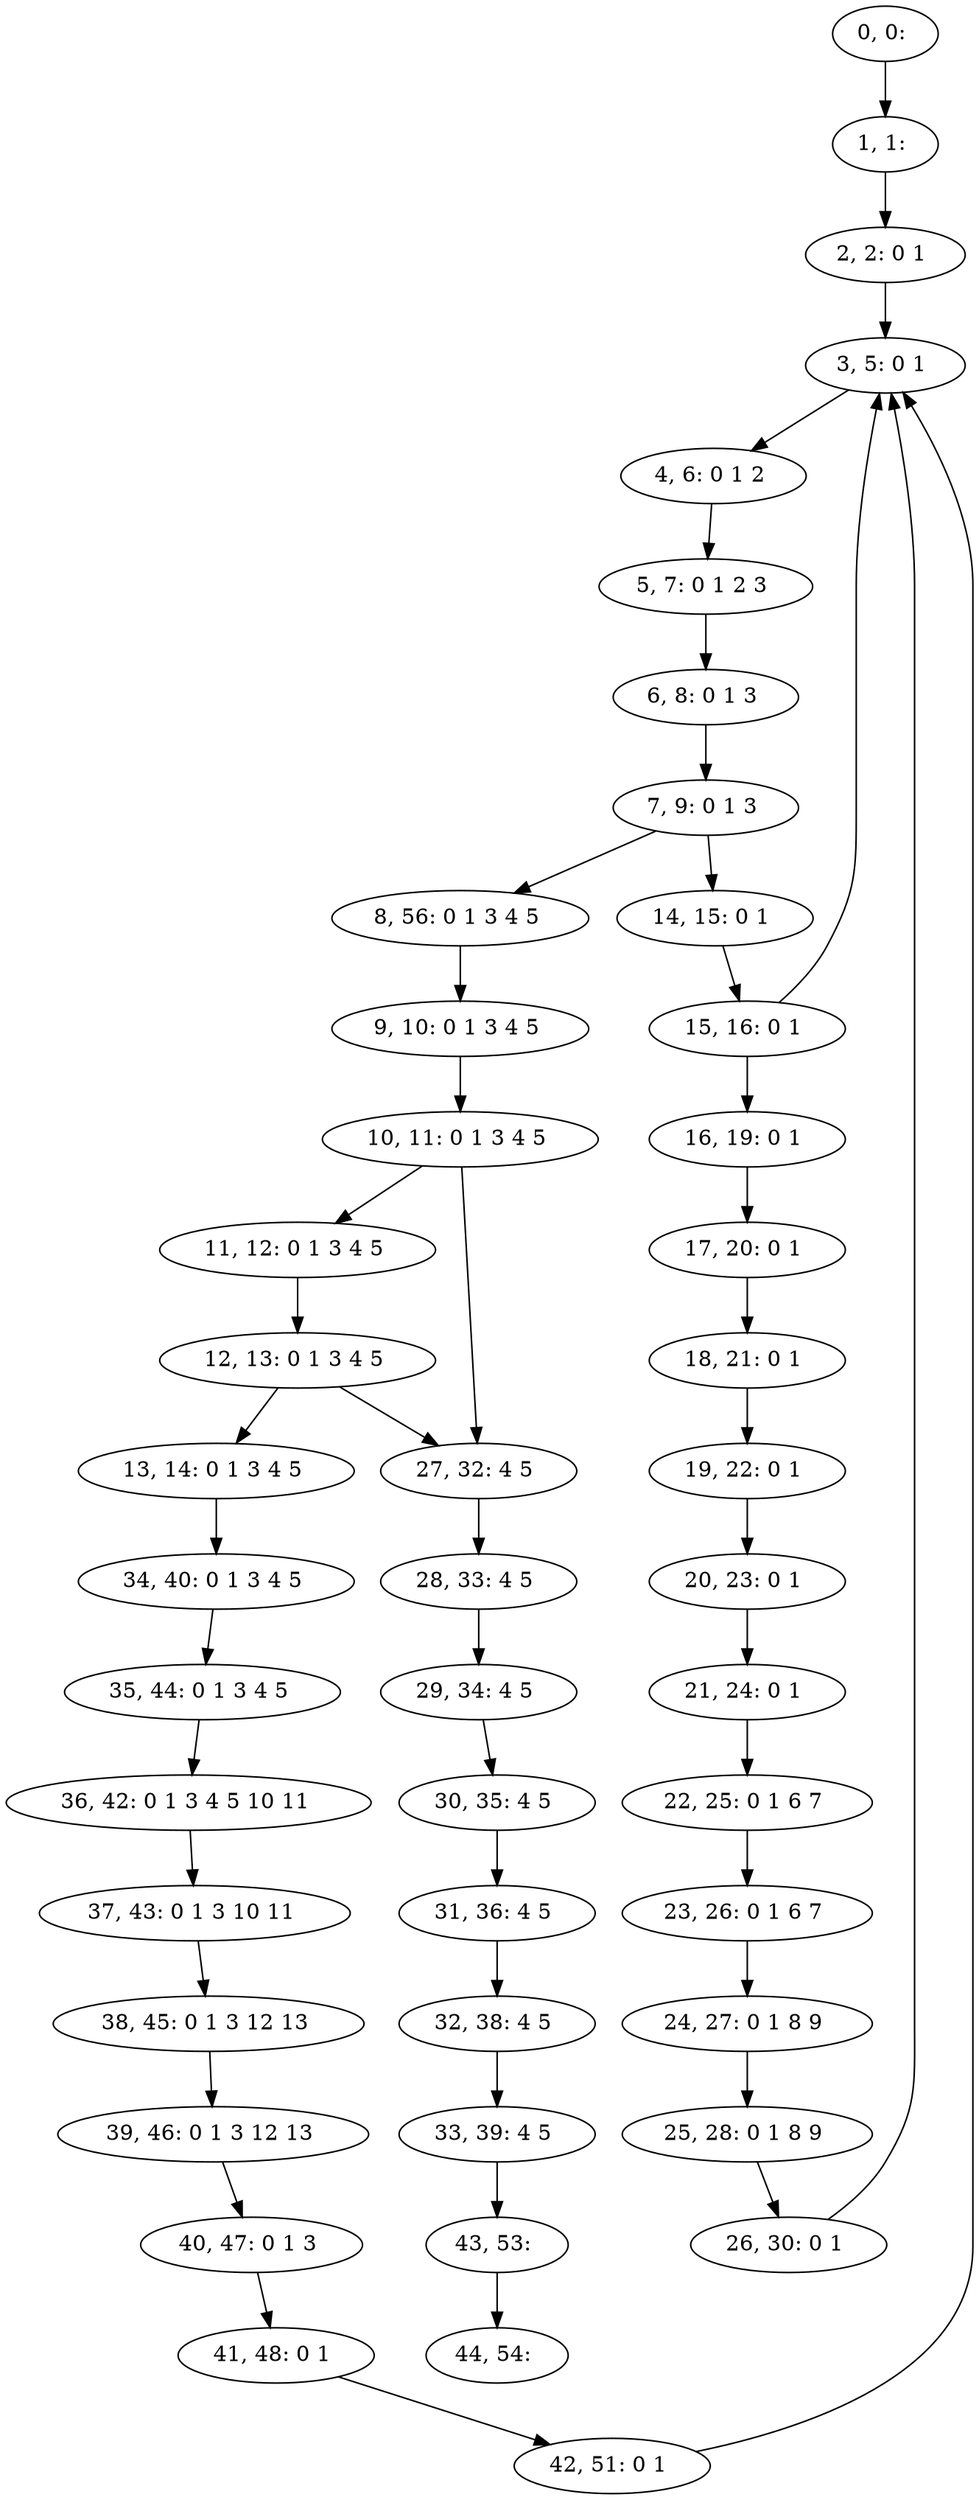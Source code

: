 digraph G {
0[label="0, 0: "];
1[label="1, 1: "];
2[label="2, 2: 0 1 "];
3[label="3, 5: 0 1 "];
4[label="4, 6: 0 1 2 "];
5[label="5, 7: 0 1 2 3 "];
6[label="6, 8: 0 1 3 "];
7[label="7, 9: 0 1 3 "];
8[label="8, 56: 0 1 3 4 5 "];
9[label="9, 10: 0 1 3 4 5 "];
10[label="10, 11: 0 1 3 4 5 "];
11[label="11, 12: 0 1 3 4 5 "];
12[label="12, 13: 0 1 3 4 5 "];
13[label="13, 14: 0 1 3 4 5 "];
14[label="14, 15: 0 1 "];
15[label="15, 16: 0 1 "];
16[label="16, 19: 0 1 "];
17[label="17, 20: 0 1 "];
18[label="18, 21: 0 1 "];
19[label="19, 22: 0 1 "];
20[label="20, 23: 0 1 "];
21[label="21, 24: 0 1 "];
22[label="22, 25: 0 1 6 7 "];
23[label="23, 26: 0 1 6 7 "];
24[label="24, 27: 0 1 8 9 "];
25[label="25, 28: 0 1 8 9 "];
26[label="26, 30: 0 1 "];
27[label="27, 32: 4 5 "];
28[label="28, 33: 4 5 "];
29[label="29, 34: 4 5 "];
30[label="30, 35: 4 5 "];
31[label="31, 36: 4 5 "];
32[label="32, 38: 4 5 "];
33[label="33, 39: 4 5 "];
34[label="34, 40: 0 1 3 4 5 "];
35[label="35, 44: 0 1 3 4 5 "];
36[label="36, 42: 0 1 3 4 5 10 11 "];
37[label="37, 43: 0 1 3 10 11 "];
38[label="38, 45: 0 1 3 12 13 "];
39[label="39, 46: 0 1 3 12 13 "];
40[label="40, 47: 0 1 3 "];
41[label="41, 48: 0 1 "];
42[label="42, 51: 0 1 "];
43[label="43, 53: "];
44[label="44, 54: "];
0->1 ;
1->2 ;
2->3 ;
3->4 ;
4->5 ;
5->6 ;
6->7 ;
7->8 ;
7->14 ;
8->9 ;
9->10 ;
10->11 ;
10->27 ;
11->12 ;
12->13 ;
12->27 ;
13->34 ;
14->15 ;
15->16 ;
15->3 ;
16->17 ;
17->18 ;
18->19 ;
19->20 ;
20->21 ;
21->22 ;
22->23 ;
23->24 ;
24->25 ;
25->26 ;
26->3 ;
27->28 ;
28->29 ;
29->30 ;
30->31 ;
31->32 ;
32->33 ;
33->43 ;
34->35 ;
35->36 ;
36->37 ;
37->38 ;
38->39 ;
39->40 ;
40->41 ;
41->42 ;
42->3 ;
43->44 ;
}
